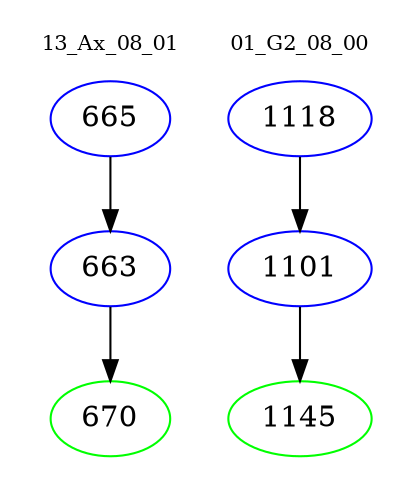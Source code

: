digraph{
subgraph cluster_0 {
color = white
label = "13_Ax_08_01";
fontsize=10;
T0_665 [label="665", color="blue"]
T0_665 -> T0_663 [color="black"]
T0_663 [label="663", color="blue"]
T0_663 -> T0_670 [color="black"]
T0_670 [label="670", color="green"]
}
subgraph cluster_1 {
color = white
label = "01_G2_08_00";
fontsize=10;
T1_1118 [label="1118", color="blue"]
T1_1118 -> T1_1101 [color="black"]
T1_1101 [label="1101", color="blue"]
T1_1101 -> T1_1145 [color="black"]
T1_1145 [label="1145", color="green"]
}
}
